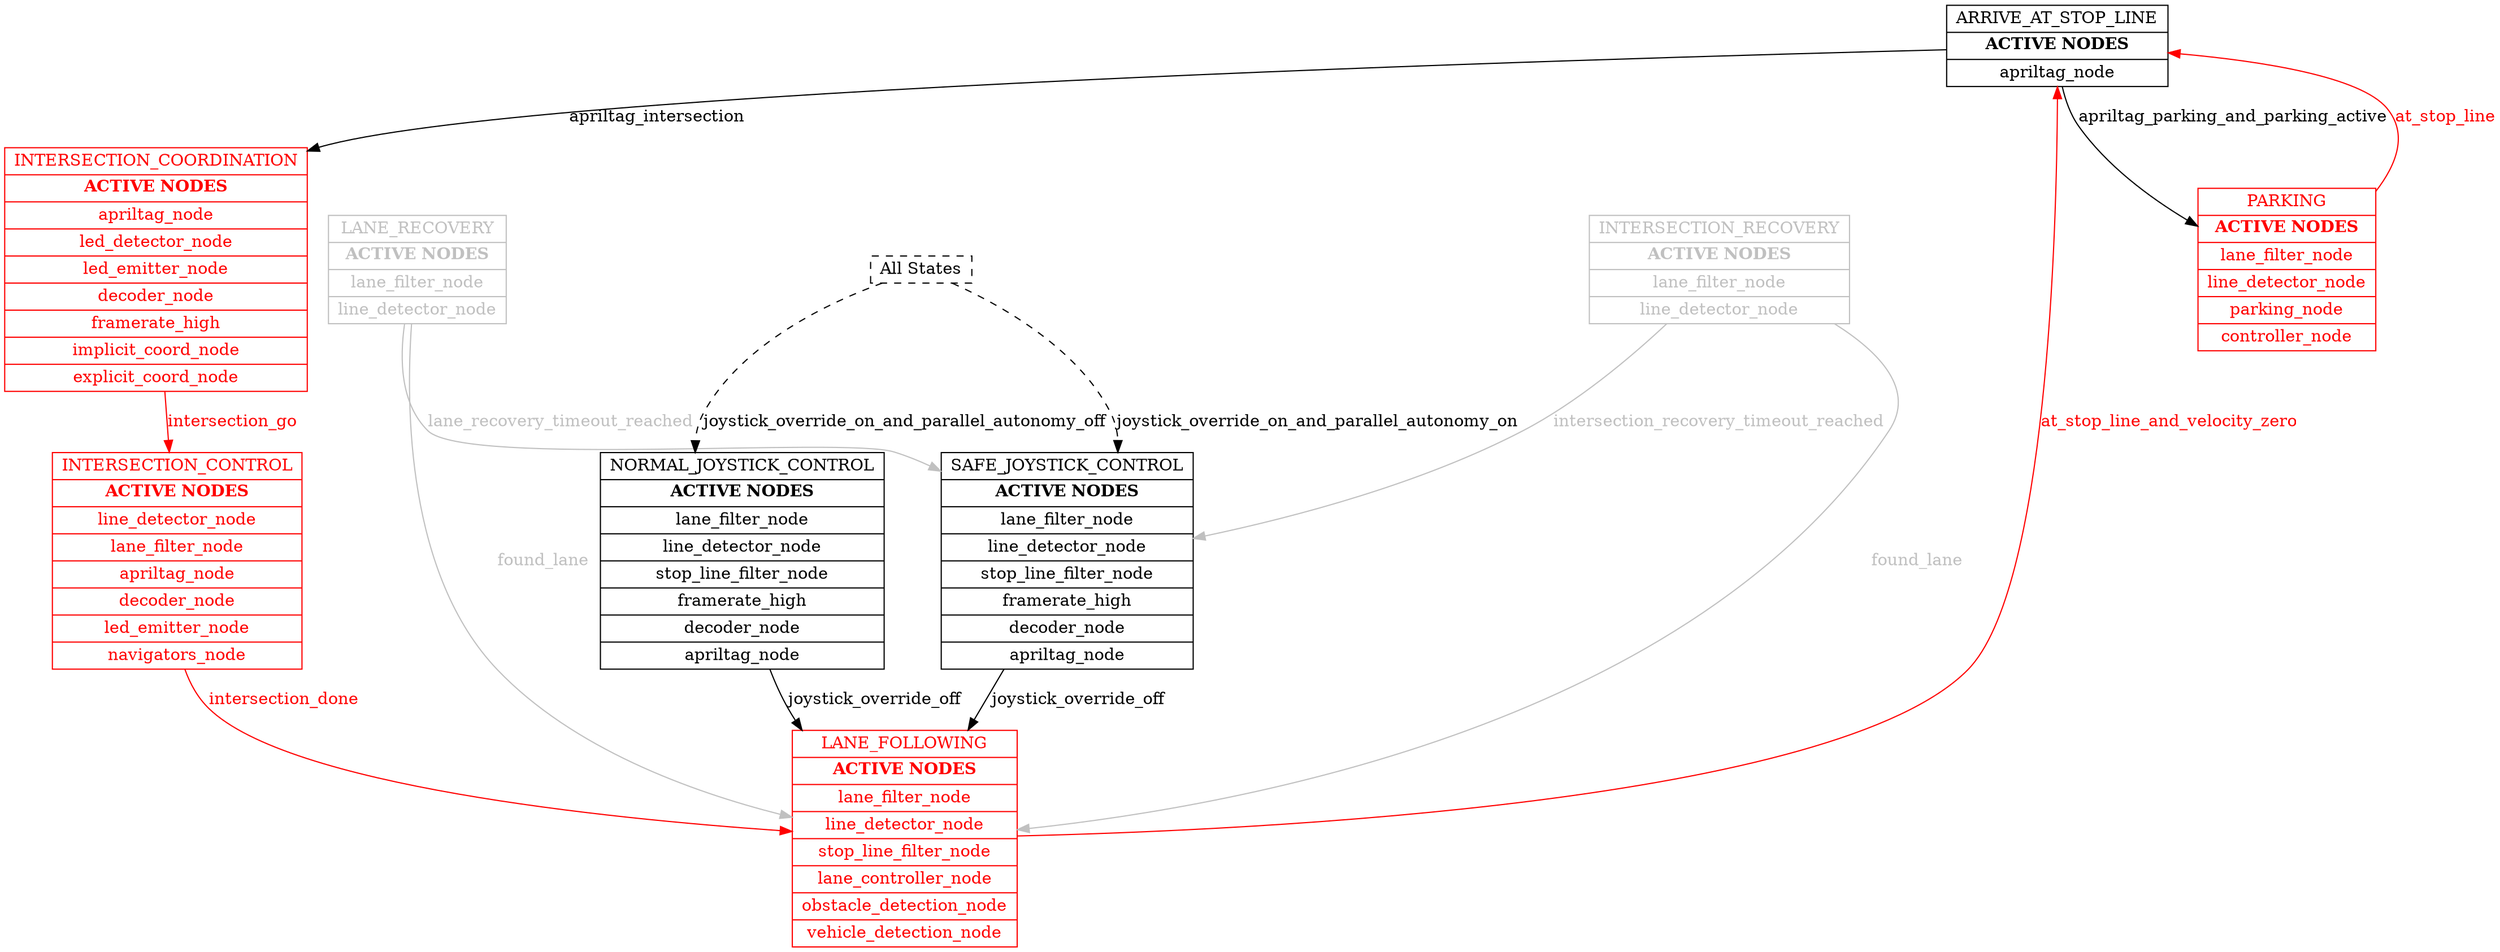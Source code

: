 // default_detailed.yaml
digraph {
	node [height=.1 shape=record]
	ARRIVE_AT_STOP_LINE [label=<{ ARRIVE_AT_STOP_LINE | <B> ACTIVE NODES </B> | apriltag_node }> color=black fontcolor=black]
	INTERSECTION_CONTROL [label=<{ INTERSECTION_CONTROL | <B> ACTIVE NODES </B> | line_detector_node | lane_filter_node | apriltag_node | decoder_node | led_emitter_node | navigators_node }> color=red fontcolor=red]
	INTERSECTION_COORDINATION [label=<{ INTERSECTION_COORDINATION | <B> ACTIVE NODES </B> | apriltag_node | led_detector_node | led_emitter_node | decoder_node | framerate_high | implicit_coord_node | explicit_coord_node }> color=red fontcolor=red]
	LANE_RECOVERY [label=<{ LANE_RECOVERY | <B> ACTIVE NODES </B> | lane_filter_node | line_detector_node }> color=gray fontcolor=gray]
	NORMAL_JOYSTICK_CONTROL [label=<{ NORMAL_JOYSTICK_CONTROL | <B> ACTIVE NODES </B> | lane_filter_node | line_detector_node | stop_line_filter_node | framerate_high | decoder_node | apriltag_node }> color=black fontcolor=black]
	SAFE_JOYSTICK_CONTROL [label=<{ SAFE_JOYSTICK_CONTROL | <B> ACTIVE NODES </B> | lane_filter_node | line_detector_node | stop_line_filter_node | framerate_high | decoder_node | apriltag_node }> color=black fontcolor=black]
	INTERSECTION_RECOVERY [label=<{ INTERSECTION_RECOVERY | <B> ACTIVE NODES </B> | lane_filter_node | line_detector_node }> color=gray fontcolor=gray]
	PARKING [label=<{ PARKING | <B> ACTIVE NODES </B> | lane_filter_node | line_detector_node | parking_node | controller_node }> color=red fontcolor=red]
	LANE_FOLLOWING [label=<{ LANE_FOLLOWING | <B> ACTIVE NODES </B> | lane_filter_node | line_detector_node | stop_line_filter_node | lane_controller_node | obstacle_detection_node | vehicle_detection_node }> color=red fontcolor=red]
	ARRIVE_AT_STOP_LINE -> PARKING [label=apriltag_parking_and_parking_active color=black fontcolor=black]
	ARRIVE_AT_STOP_LINE -> INTERSECTION_COORDINATION [label=apriltag_intersection color=black fontcolor=black]
	INTERSECTION_CONTROL -> LANE_FOLLOWING [label=intersection_done color=red fontcolor=red]
	INTERSECTION_COORDINATION -> INTERSECTION_CONTROL [label=intersection_go color=red fontcolor=red]
	LANE_RECOVERY -> SAFE_JOYSTICK_CONTROL [label=lane_recovery_timeout_reached color=gray fontcolor=gray]
	LANE_RECOVERY -> LANE_FOLLOWING [label=found_lane color=gray fontcolor=gray]
	NORMAL_JOYSTICK_CONTROL -> LANE_FOLLOWING [label=joystick_override_off color=black fontcolor=black]
	SAFE_JOYSTICK_CONTROL -> LANE_FOLLOWING [label=joystick_override_off color=black fontcolor=black]
	INTERSECTION_RECOVERY -> SAFE_JOYSTICK_CONTROL [label=intersection_recovery_timeout_reached color=gray fontcolor=gray]
	INTERSECTION_RECOVERY -> LANE_FOLLOWING [label=found_lane color=gray fontcolor=gray]
	PARKING -> ARRIVE_AT_STOP_LINE [label=at_stop_line color=red fontcolor=red]
	LANE_FOLLOWING -> ARRIVE_AT_STOP_LINE [label=at_stop_line_and_velocity_zero color=red fontcolor=red]
	ALL_STATES [label="All States" style=dashed]
	ALL_STATES -> NORMAL_JOYSTICK_CONTROL [label=joystick_override_on_and_parallel_autonomy_off concentrate=false style=dashed]
	ALL_STATES -> SAFE_JOYSTICK_CONTROL [label=joystick_override_on_and_parallel_autonomy_on concentrate=false style=dashed]
}